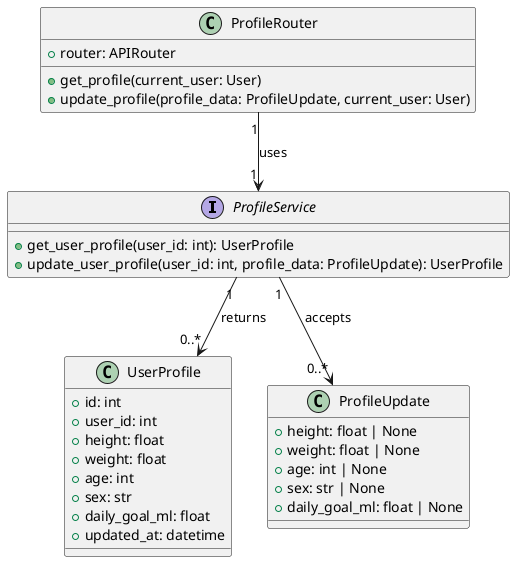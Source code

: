 @startuml ProfileModule

' Domain
interface ProfileService {
  +get_user_profile(user_id: int): UserProfile
  +update_user_profile(user_id: int, profile_data: ProfileUpdate): UserProfile
}

' Models
class UserProfile {
  +id: int
  +user_id: int
  +height: float
  +weight: float
  +age: int
  +sex: str
  +daily_goal_ml: float
  +updated_at: datetime
}

class ProfileUpdate {
  +height: float | None
  +weight: float | None
  +age: int | None
  +sex: str | None
  +daily_goal_ml: float | None
}

' Router
class ProfileRouter {
  +router: APIRouter
  +get_profile(current_user: User)
  +update_profile(profile_data: ProfileUpdate, current_user: User)
}

' Relationships
ProfileRouter "1" --> "1" ProfileService : uses
ProfileService "1" --> "0..*" UserProfile : returns
ProfileService "1" --> "0..*" ProfileUpdate : accepts

@enduml
